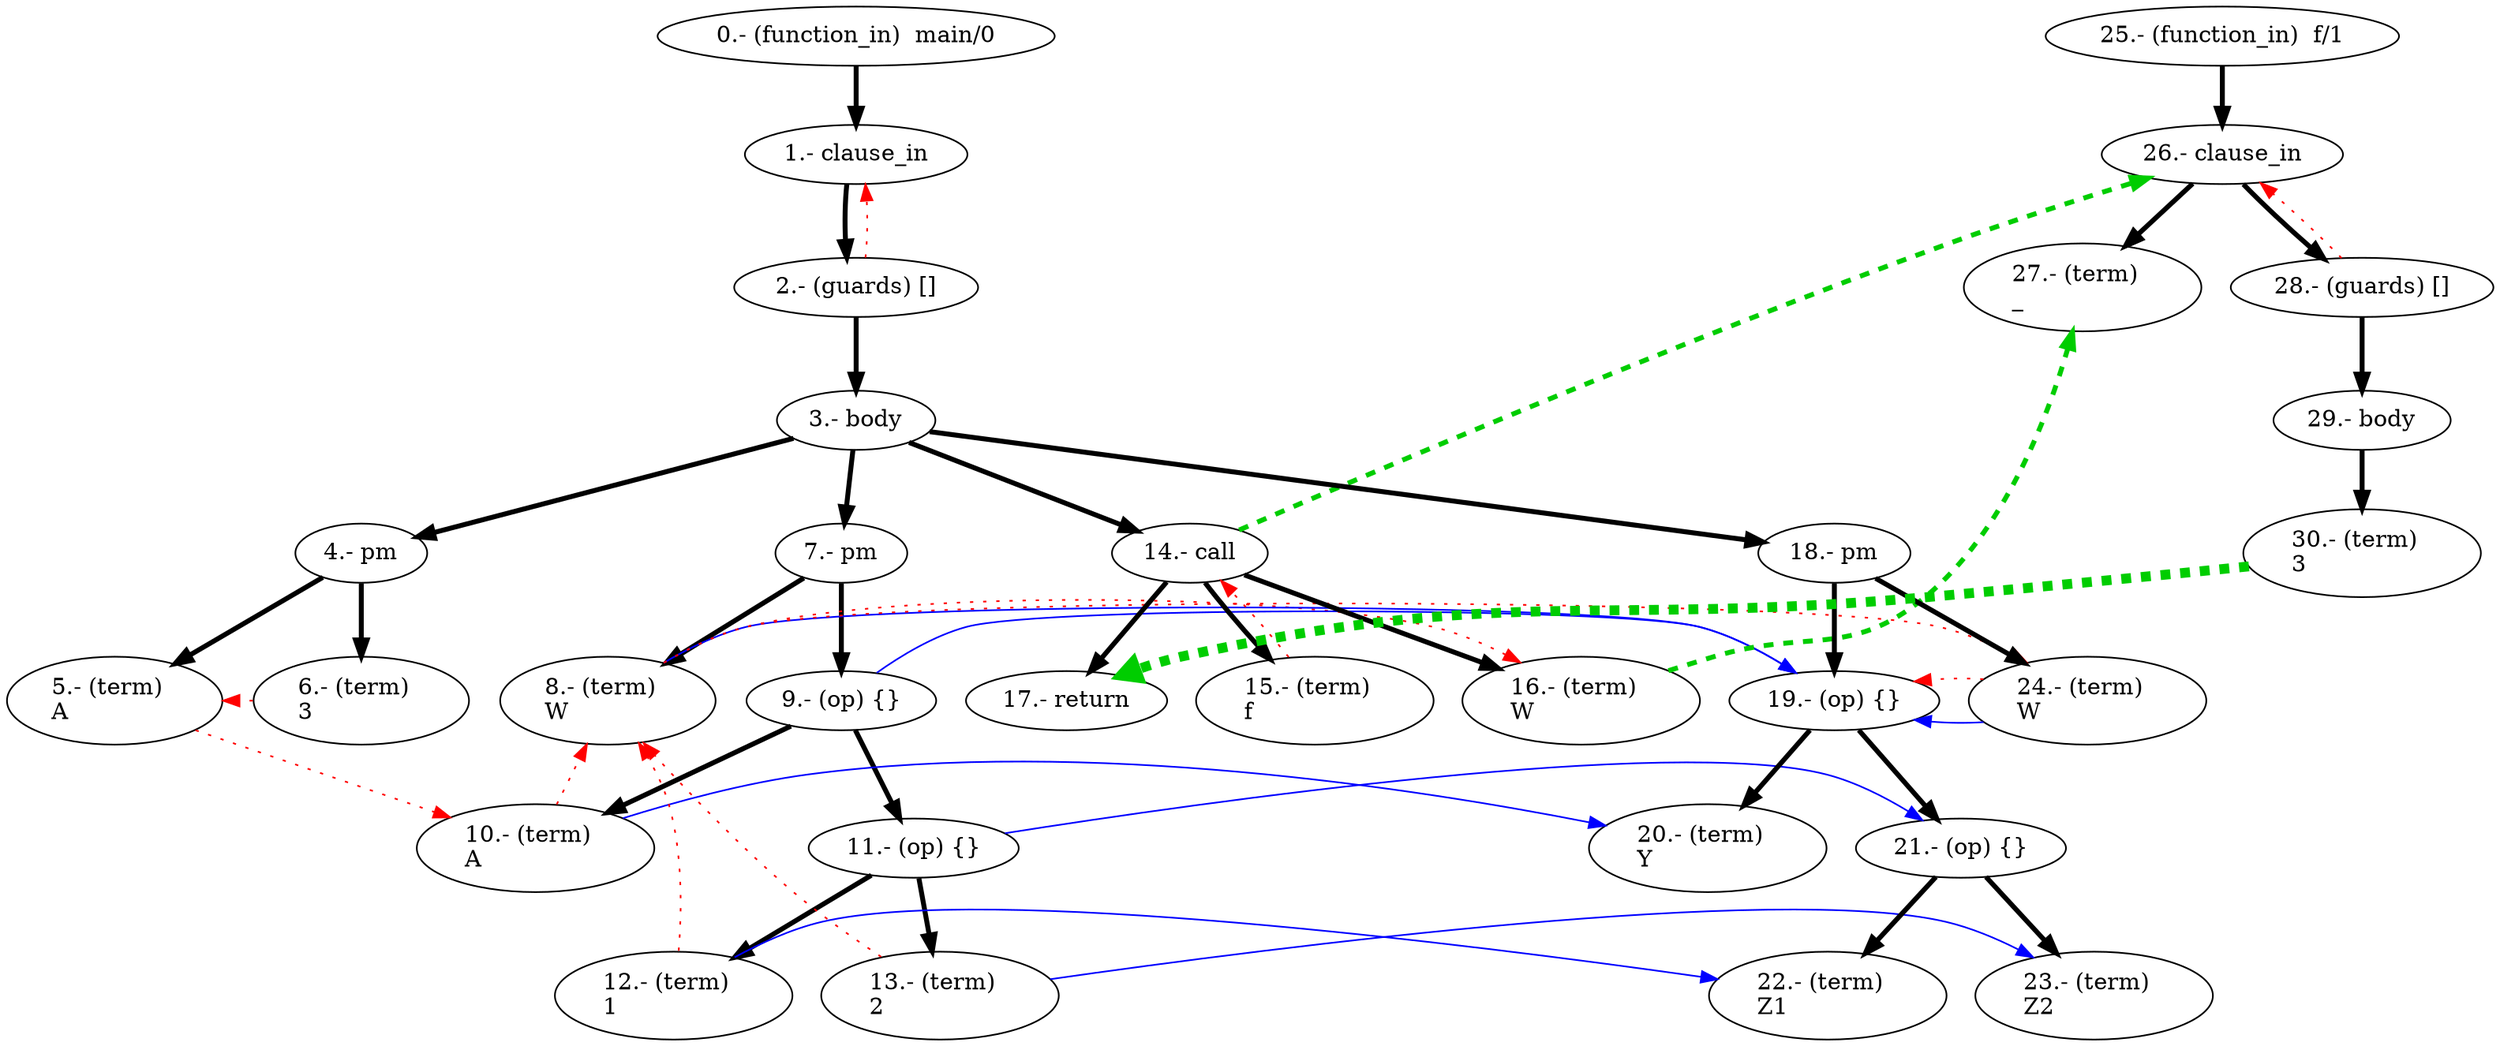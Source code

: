 digraph PDG {
	0 [shape=ellipse, label="0.- (function_in)  main/0"];
	1 [shape=ellipse, label="1.- clause_in"];
	2 [shape=ellipse, label="2.- (guards) []"];
	4 [shape=ellipse, label="4.- pm"];
	5 [shape=ellipse, label="5.- (term)  \lA\l"];
	6 [shape=ellipse, label="6.- (term)  \l3\l"];
	7 [shape=ellipse, label="7.- pm"];
	8 [shape=ellipse, label="8.- (term)  \lW\l"];
	9 [shape=ellipse, label="9.- (op) {}"];
	10 [shape=ellipse, label="10.- (term)  \lA\l"];
	11 [shape=ellipse, label="11.- (op) {}"];
	12 [shape=ellipse, label="12.- (term)  \l1\l"];
	13 [shape=ellipse, label="13.- (term)  \l2\l"];
	14 [shape=ellipse, label="14.- call"];
	17 [shape=ellipse, label="17.- return"];
	15 [shape=ellipse, label="15.- (term)  \lf\l"];
	16 [shape=ellipse, label="16.- (term)  \lW\l"];
	18 [shape=ellipse, label="18.- pm"];
	19 [shape=ellipse, label="19.- (op) {}"];
	20 [shape=ellipse, label="20.- (term)  \lY\l"];
	21 [shape=ellipse, label="21.- (op) {}"];
	22 [shape=ellipse, label="22.- (term)  \lZ1\l"];
	23 [shape=ellipse, label="23.- (term)  \lZ2\l"];
	24 [shape=ellipse, label="24.- (term)  \lW\l"];
	3 [shape=ellipse, label="3.- body"];
	25 [shape=ellipse, label="25.- (function_in)  f/1"];
	26 [shape=ellipse, label="26.- clause_in"];
	27 [shape=ellipse, label="27.- (term)  \l_\l"];
	28 [shape=ellipse, label="28.- (guards) []"];
	30 [shape=ellipse, label="30.- (term)  \l3\l"];
	29 [shape=ellipse, label="29.- body"];
	4 -> 5 [color=black, penwidth=3];
	12 -> 8 [color=red, constraint=false, style="dotted"];
	13 -> 8 [color=red, constraint=false, style="dotted"];
	10 -> 20 [color=blue, penwidth=1, constraint=false];
	3 -> 14 [color=black, penwidth=3];
	14 -> 16 [color=black, penwidth=3];
	11 -> 12 [color=black, penwidth=3];
	7 -> 8 [color=black, penwidth=3];
	8 -> 16 [color=red, constraint=false, style="dotted"];
	19 -> 20 [color=black, penwidth=3];
	3 -> 4 [color=black, penwidth=3];
	15 -> 14 [color=red, constraint=false, style="dotted"];
	8 -> 19 [color=blue, penwidth=1, constraint=false];
	24 -> 19 [color=blue, penwidth=1, constraint=false];
	24 -> 19 [color=red, constraint=false, style="dotted"];
	3 -> 7 [color=black, penwidth=3];
	13 -> 23 [color=blue, penwidth=1, constraint=false];
	9 -> 19 [color=blue, penwidth=1, constraint=false];
	9 -> 11 [color=black, penwidth=3];
	21 -> 23 [color=black, penwidth=3];
	14 -> 15 [color=black, penwidth=3];
	18 -> 19 [color=black, penwidth=3];
	2 -> 3 [color=black, penwidth=3];
	6 -> 5 [color=red, constraint=false, style="dotted"];
	2 -> 1 [color=red, constraint=false, style="dotted"];
	12 -> 22 [color=blue, penwidth=1, constraint=false];
	4 -> 6 [color=black, penwidth=3];
	9 -> 10 [color=black, penwidth=3];
	21 -> 22 [color=black, penwidth=3];
	8 -> 24 [color=red, constraint=false, style="dotted"];
	1 -> 2 [color=black, penwidth=3];
	10 -> 8 [color=red, constraint=false, style="dotted"];
	14 -> 17 [color=black, penwidth=3];
	11 -> 21 [color=blue, penwidth=1, constraint=false];
	3 -> 18 [color=black, penwidth=3];
	5 -> 10 [color=red, constraint=false, style="dotted"];
	11 -> 13 [color=black, penwidth=3];
	7 -> 9 [color=black, penwidth=3];
	19 -> 21 [color=black, penwidth=3];
	18 -> 24 [color=black, penwidth=3];
	28 -> 29 [color=black, penwidth=3];
	26 -> 28 [color=black, penwidth=3];
	28 -> 26 [color=red, constraint=false, style="dotted"];
	26 -> 27 [color=black, penwidth=3];
	29 -> 30 [color=black, penwidth=3];
	25 -> 26 [color=black, penwidth=3];
	0 -> 1 [color=black, penwidth=3];
	14 -> 26 [color=green3, penwidth=3,constraint=false, style="dashed"];
	16 -> 27 [color=green3, penwidth=3,constraint=false, style="dashed"];
	30 -> 17 [color=green3, penwidth=6,constraint=false, style="dashed"];
}